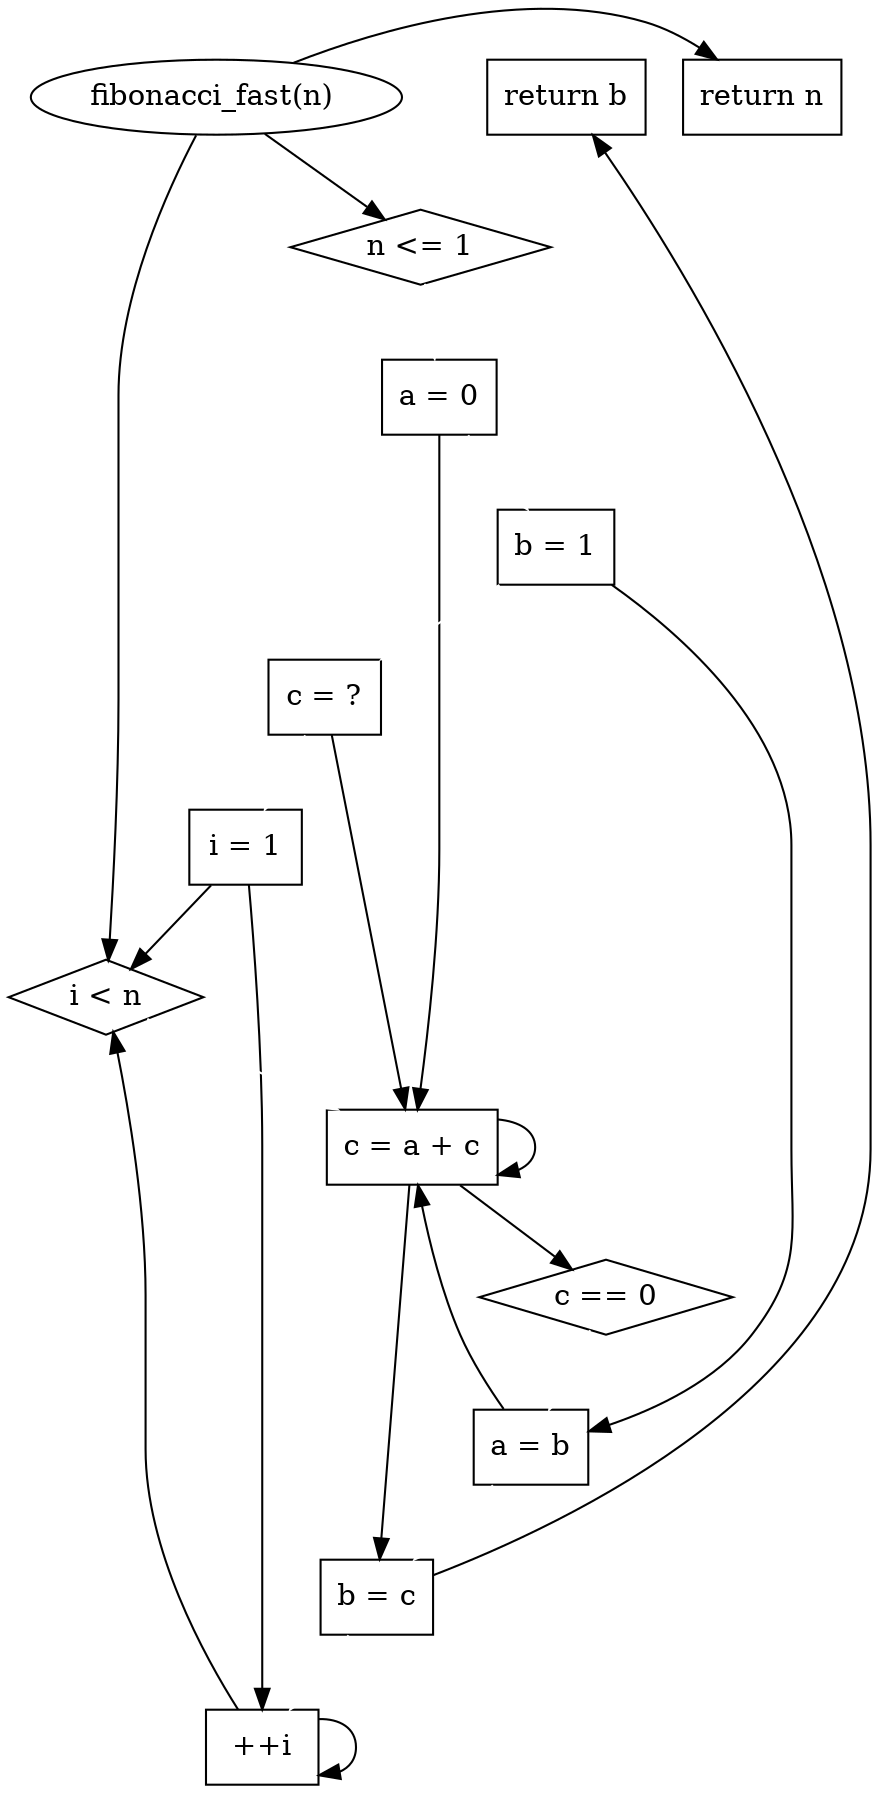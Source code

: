 strict digraph {
	fun_decl [label="fibonacci_fast(n) "]
	"n <= 1" [label="n <= 1" shape=diamond]
	fun_decl -> "n <= 1" [color=white constraint=true]
	fun_decl -> "n <= 1" [color=black constraint=true]
	return23 [label="return n" shape=box]
	fun_decl -> return23 [color=black constraint=false]
	a1 [label="a = 0" shape=box]
	"n <= 1" -> a1 [color=white constraint=true]
	b1 [label="b = 1" shape=box]
	a1 -> b1 [color=white constraint=true]
	c1 [label="c = ?" shape=box]
	b1 -> c1 [color=white constraint=true]
	i1 [label="i = 1" shape=box]
	c1 -> i1 [color=white constraint=true]
	"i < n" [label="i < n" shape=diamond]
	i1 -> "i < n" [color=white constraint=true]
	i1 -> "i < n" [color=black constraint=true]
	fun_decl -> "i < n" [color=black constraint=true]
	c11 [label="c = a + c" shape=box]
	c11 [label="c = a + c" shape=box]
	"i < n" -> c11 [color=white constraint=true]
	c11 -> c11 [color=black constraint=true]
	c1 -> c11 [color=black constraint=true]
	a1 -> c11 [color=black constraint=true]
	"c == 0" [label="c == 0" shape=diamond]
	c11 -> "c == 0" [color=white constraint=true]
	c11 -> "c == 0" [color=black constraint=true]
	a11 [label="a = b" shape=box]
	a11 [label="a = b" shape=box]
	"c == 0" -> a11 [color=white constraint=true]
	b1 -> a11 [color=black constraint=true]
	b11 [label="b = c" shape=box]
	b11 [label="b = c" shape=box]
	a11 -> b11 [color=white constraint=true]
	c11 -> b11 [color=black constraint=true]
	a11 -> c11 [color=black constraint=true]
	c11 -> c11 [color=black constraint=true]
	i11 [label="++i" shape=box]
	b11 -> i11 [color=white constraint=true]
	i1 -> i11 [color=black constraint=true]
	i11 -> i11 [color=black constraint=true]
	i11 -> "i < n" [color=black constraint=true]
	return15 [label="return b" shape=box]
	b11 -> return15 [color=black constraint=false]
}
